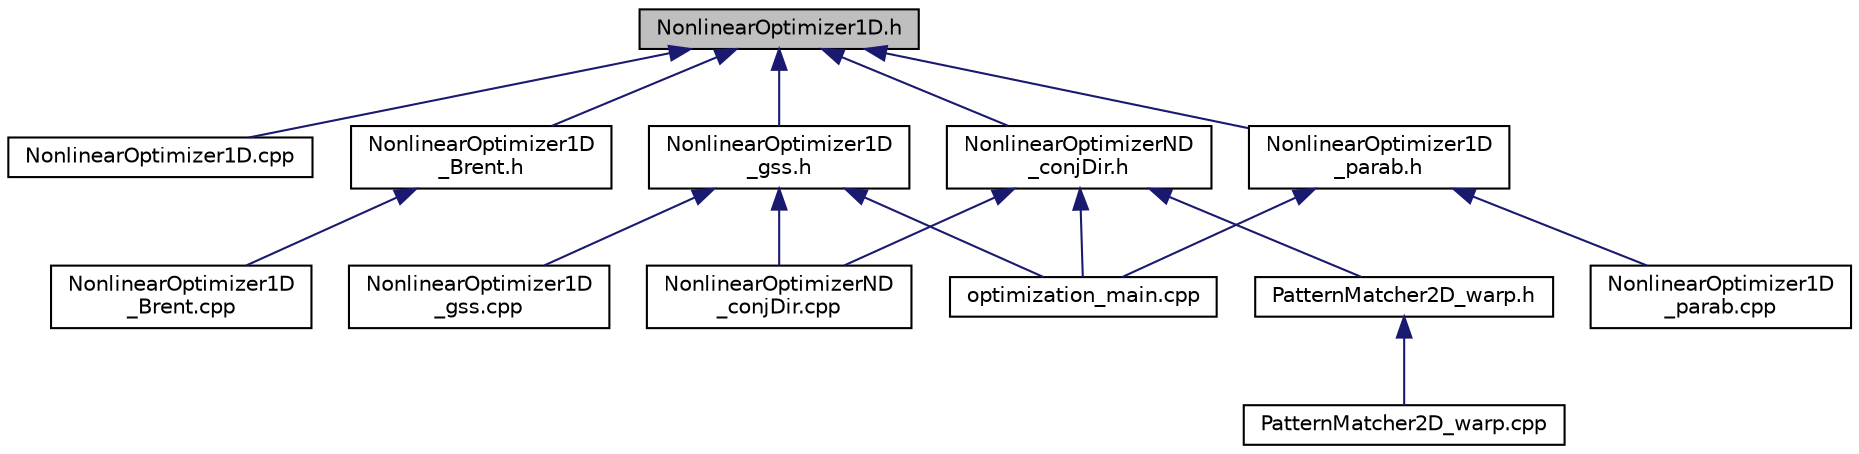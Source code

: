 digraph "NonlinearOptimizer1D.h"
{
  edge [fontname="Helvetica",fontsize="10",labelfontname="Helvetica",labelfontsize="10"];
  node [fontname="Helvetica",fontsize="10",shape=record];
  Node1 [label="NonlinearOptimizer1D.h",height=0.2,width=0.4,color="black", fillcolor="grey75", style="filled", fontcolor="black"];
  Node1 -> Node2 [dir="back",color="midnightblue",fontsize="10",style="solid",fontname="Helvetica"];
  Node2 [label="NonlinearOptimizer1D.cpp",height=0.2,width=0.4,color="black", fillcolor="white", style="filled",URL="$NonlinearOptimizer1D_8cpp.html"];
  Node1 -> Node3 [dir="back",color="midnightblue",fontsize="10",style="solid",fontname="Helvetica"];
  Node3 [label="NonlinearOptimizer1D\l_Brent.h",height=0.2,width=0.4,color="black", fillcolor="white", style="filled",URL="$NonlinearOptimizer1D__Brent_8h.html"];
  Node3 -> Node4 [dir="back",color="midnightblue",fontsize="10",style="solid",fontname="Helvetica"];
  Node4 [label="NonlinearOptimizer1D\l_Brent.cpp",height=0.2,width=0.4,color="black", fillcolor="white", style="filled",URL="$NonlinearOptimizer1D__Brent_8cpp.html"];
  Node1 -> Node5 [dir="back",color="midnightblue",fontsize="10",style="solid",fontname="Helvetica"];
  Node5 [label="NonlinearOptimizer1D\l_gss.h",height=0.2,width=0.4,color="black", fillcolor="white", style="filled",URL="$NonlinearOptimizer1D__gss_8h.html"];
  Node5 -> Node6 [dir="back",color="midnightblue",fontsize="10",style="solid",fontname="Helvetica"];
  Node6 [label="NonlinearOptimizer1D\l_gss.cpp",height=0.2,width=0.4,color="black", fillcolor="white", style="filled",URL="$NonlinearOptimizer1D__gss_8cpp.html"];
  Node5 -> Node7 [dir="back",color="midnightblue",fontsize="10",style="solid",fontname="Helvetica"];
  Node7 [label="NonlinearOptimizerND\l_conjDir.cpp",height=0.2,width=0.4,color="black", fillcolor="white", style="filled",URL="$NonlinearOptimizerND__conjDir_8cpp.html"];
  Node5 -> Node8 [dir="back",color="midnightblue",fontsize="10",style="solid",fontname="Helvetica"];
  Node8 [label="optimization_main.cpp",height=0.2,width=0.4,color="black", fillcolor="white", style="filled",URL="$optimization__main_8cpp.html"];
  Node1 -> Node9 [dir="back",color="midnightblue",fontsize="10",style="solid",fontname="Helvetica"];
  Node9 [label="NonlinearOptimizer1D\l_parab.h",height=0.2,width=0.4,color="black", fillcolor="white", style="filled",URL="$NonlinearOptimizer1D__parab_8h.html"];
  Node9 -> Node10 [dir="back",color="midnightblue",fontsize="10",style="solid",fontname="Helvetica"];
  Node10 [label="NonlinearOptimizer1D\l_parab.cpp",height=0.2,width=0.4,color="black", fillcolor="white", style="filled",URL="$NonlinearOptimizer1D__parab_8cpp.html"];
  Node9 -> Node8 [dir="back",color="midnightblue",fontsize="10",style="solid",fontname="Helvetica"];
  Node1 -> Node11 [dir="back",color="midnightblue",fontsize="10",style="solid",fontname="Helvetica"];
  Node11 [label="NonlinearOptimizerND\l_conjDir.h",height=0.2,width=0.4,color="black", fillcolor="white", style="filled",URL="$NonlinearOptimizerND__conjDir_8h.html"];
  Node11 -> Node7 [dir="back",color="midnightblue",fontsize="10",style="solid",fontname="Helvetica"];
  Node11 -> Node8 [dir="back",color="midnightblue",fontsize="10",style="solid",fontname="Helvetica"];
  Node11 -> Node12 [dir="back",color="midnightblue",fontsize="10",style="solid",fontname="Helvetica"];
  Node12 [label="PatternMatcher2D_warp.h",height=0.2,width=0.4,color="black", fillcolor="white", style="filled",URL="$PatternMatcher2D__warp_8h.html"];
  Node12 -> Node13 [dir="back",color="midnightblue",fontsize="10",style="solid",fontname="Helvetica"];
  Node13 [label="PatternMatcher2D_warp.cpp",height=0.2,width=0.4,color="black", fillcolor="white", style="filled",URL="$PatternMatcher2D__warp_8cpp.html"];
}
